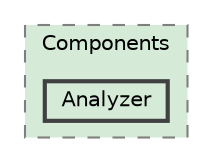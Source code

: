 digraph "C:/Users/tkefauver/Source/Repos/MonkeyPaste/Common/MonkeyPaste.Common.Plugin/Models/Components/Analyzer"
{
 // LATEX_PDF_SIZE
  bgcolor="transparent";
  edge [fontname=Helvetica,fontsize=10,labelfontname=Helvetica,labelfontsize=10];
  node [fontname=Helvetica,fontsize=10,shape=box,height=0.2,width=0.4];
  compound=true
  subgraph clusterdir_51e336ad91200cef31faa66a3ecd9db7 {
    graph [ bgcolor="#d5ebd8", pencolor="grey50", label="Components", fontname=Helvetica,fontsize=10 style="filled,dashed", URL="dir_51e336ad91200cef31faa66a3ecd9db7.html",tooltip=""]
  dir_29a88c0a745c75fe2915ca465d51fa6e [label="Analyzer", fillcolor="#d5ebd8", color="grey25", style="filled,bold", URL="dir_29a88c0a745c75fe2915ca465d51fa6e.html",tooltip=""];
  }
}
